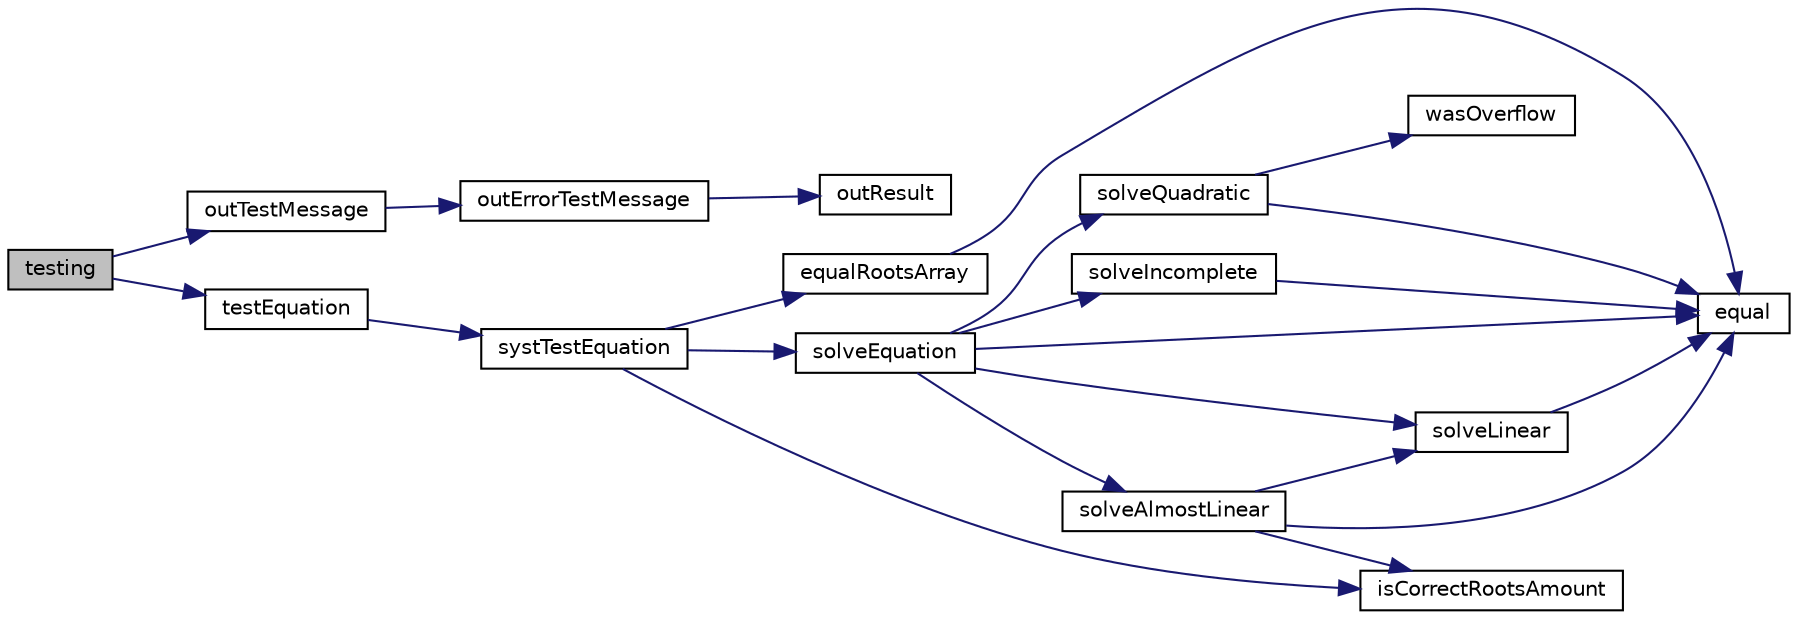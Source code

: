 digraph "testing"
{
 // LATEX_PDF_SIZE
  edge [fontname="Helvetica",fontsize="10",labelfontname="Helvetica",labelfontsize="10"];
  node [fontname="Helvetica",fontsize="10",shape=record];
  rankdir="LR";
  Node1 [label="testing",height=0.2,width=0.4,color="black", fillcolor="grey75", style="filled", fontcolor="black",tooltip="test solving equation module on some prepared tests"];
  Node1 -> Node2 [color="midnightblue",fontsize="10",style="solid",fontname="Helvetica"];
  Node2 [label="outTestMessage",height=0.2,width=0.4,color="black", fillcolor="white", style="filled",URL="$test_8cpp.html#a78c69ad312cdb66c4acc928ff853f4f7",tooltip="writes any test result to console"];
  Node2 -> Node3 [color="midnightblue",fontsize="10",style="solid",fontname="Helvetica"];
  Node3 [label="outErrorTestMessage",height=0.2,width=0.4,color="black", fillcolor="white", style="filled",URL="$test_8cpp.html#a340b8632653539b6e940ba8bab12b284",tooltip="whites error test message to console with appropriate form"];
  Node3 -> Node4 [color="midnightblue",fontsize="10",style="solid",fontname="Helvetica"];
  Node4 [label="outResult",height=0.2,width=0.4,color="black", fillcolor="white", style="filled",URL="$equation_8cpp.html#a099704b7dcca781f0fa638f28aada59b",tooltip="writes result of quadratic equation to console with appropriate message"];
  Node1 -> Node5 [color="midnightblue",fontsize="10",style="solid",fontname="Helvetica"];
  Node5 [label="testEquation",height=0.2,width=0.4,color="black", fillcolor="white", style="filled",URL="$test_8cpp.html#a1ab7ab59b008364cd28af2ab46a35f40",tooltip="Test one equation"];
  Node5 -> Node6 [color="midnightblue",fontsize="10",style="solid",fontname="Helvetica"];
  Node6 [label="systTestEquation",height=0.2,width=0.4,color="black", fillcolor="white", style="filled",URL="$test_8cpp.html#a636d0f29a3e5f6ee6fd45e991b62426c",tooltip="gets equation and expected result, solves equation and checks if result is matching with expected"];
  Node6 -> Node7 [color="midnightblue",fontsize="10",style="solid",fontname="Helvetica"];
  Node7 [label="equalRootsArray",height=0.2,width=0.4,color="black", fillcolor="white", style="filled",URL="$test_8cpp.html#a213ce09de5d32af5fb099e93e019acbb",tooltip="checks if sets of roots are match"];
  Node7 -> Node8 [color="midnightblue",fontsize="10",style="solid",fontname="Helvetica"];
  Node8 [label="equal",height=0.2,width=0.4,color="black", fillcolor="white", style="filled",URL="$equation_8cpp.html#a1591fe891371002ed473166e626dc2a3",tooltip=" "];
  Node6 -> Node9 [color="midnightblue",fontsize="10",style="solid",fontname="Helvetica"];
  Node9 [label="isCorrectRootsAmount",height=0.2,width=0.4,color="black", fillcolor="white", style="filled",URL="$equation_8cpp.html#a1a0d165db691b219d57d147d35503a15",tooltip=" "];
  Node6 -> Node10 [color="midnightblue",fontsize="10",style="solid",fontname="Helvetica"];
  Node10 [label="solveEquation",height=0.2,width=0.4,color="black", fillcolor="white", style="filled",URL="$equation_8cpp.html#af076dfe8392a5c30f70f59ee460303a5",tooltip="solves quadratic equation at all cases"];
  Node10 -> Node8 [color="midnightblue",fontsize="10",style="solid",fontname="Helvetica"];
  Node10 -> Node11 [color="midnightblue",fontsize="10",style="solid",fontname="Helvetica"];
  Node11 [label="solveAlmostLinear",height=0.2,width=0.4,color="black", fillcolor="white", style="filled",URL="$equation_8cpp.html#a3a4a930e537a908db6f62863da338081",tooltip="solves quadratic equation that looks like x(ax+b)==0"];
  Node11 -> Node8 [color="midnightblue",fontsize="10",style="solid",fontname="Helvetica"];
  Node11 -> Node9 [color="midnightblue",fontsize="10",style="solid",fontname="Helvetica"];
  Node11 -> Node12 [color="midnightblue",fontsize="10",style="solid",fontname="Helvetica"];
  Node12 [label="solveLinear",height=0.2,width=0.4,color="black", fillcolor="white", style="filled",URL="$equation_8cpp.html#aa43f85eaf6ee4bb70ef883153c537d42",tooltip="Solves linear equation"];
  Node12 -> Node8 [color="midnightblue",fontsize="10",style="solid",fontname="Helvetica"];
  Node10 -> Node13 [color="midnightblue",fontsize="10",style="solid",fontname="Helvetica"];
  Node13 [label="solveIncomplete",height=0.2,width=0.4,color="black", fillcolor="white", style="filled",URL="$equation_8cpp.html#acfaaa05731cb2dec0c6f76002b1ea485",tooltip="solves quadratic equation without coefficient of linear member"];
  Node13 -> Node8 [color="midnightblue",fontsize="10",style="solid",fontname="Helvetica"];
  Node10 -> Node12 [color="midnightblue",fontsize="10",style="solid",fontname="Helvetica"];
  Node10 -> Node14 [color="midnightblue",fontsize="10",style="solid",fontname="Helvetica"];
  Node14 [label="solveQuadratic",height=0.2,width=0.4,color="black", fillcolor="white", style="filled",URL="$equation_8cpp.html#af9d5a1f4d1fbfcc14a1ac02f570f9633",tooltip="solves full quadratic equation"];
  Node14 -> Node8 [color="midnightblue",fontsize="10",style="solid",fontname="Helvetica"];
  Node14 -> Node15 [color="midnightblue",fontsize="10",style="solid",fontname="Helvetica"];
  Node15 [label="wasOverflow",height=0.2,width=0.4,color="black", fillcolor="white", style="filled",URL="$equation_8cpp.html#a3e5480c9c4ad462a5517e23cda2abb08",tooltip=" "];
}
